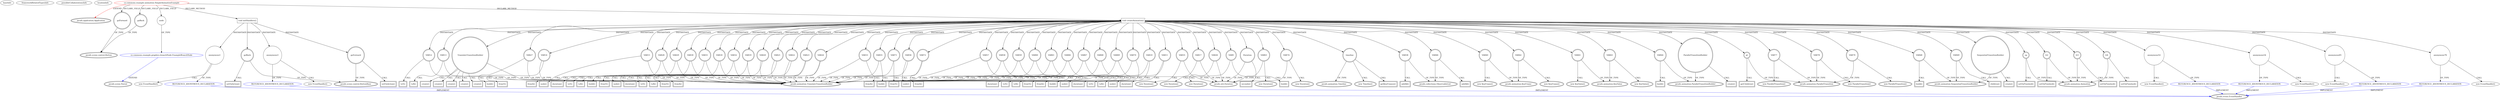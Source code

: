 digraph {
baseInfo[graphId=908,category="extension_graph",isAnonymous=false,possibleRelation=true]
frameworkRelatedTypesInfo[0="javafx.application.Application"]
possibleCollaborationsInfo[0="908~FIELD_DECLARATION-~javafx.application.Application ~javafx.scene.Parent ~false~false",1="908~CLIENT_METHOD_DECLARATION-INSTANTIATION-~javafx.application.Application ~javafx.event.EventHandler ~false~true"]
locationInfo[projectName="Maxxa-MT-common",filePath="/Maxxa-MT-common/MT-common-master/src/cz/commons/example/animation/SimpleAnimationExample.java",contextSignature="SimpleAnimationExample",graphId="908"]
0[label="cz.commons.example.animation.SimpleAnimationExample",vertexType="ROOT_CLIENT_CLASS_DECLARATION",isFrameworkType=false,color=red]
1[label="javafx.application.Application",vertexType="FRAMEWORK_CLASS_TYPE",isFrameworkType=true,peripheries=2]
2[label="goBack",vertexType="FIELD_DECLARATION",isFrameworkType=true,peripheries=2,shape=circle]
3[label="javafx.scene.control.Button",vertexType="FRAMEWORK_CLASS_TYPE",isFrameworkType=true,peripheries=2]
4[label="goForward",vertexType="FIELD_DECLARATION",isFrameworkType=true,peripheries=2,shape=circle]
6[label="node",vertexType="FIELD_DECLARATION",isFrameworkType=false,shape=circle]
7[label="cz.commons.example.graphics.branchNode.ExampleBranchNode",vertexType="REFERENCE_CLIENT_CLASS_DECLARATION",isFrameworkType=false,color=blue]
8[label="javafx.scene.Parent",vertexType="FRAMEWORK_CLASS_TYPE",isFrameworkType=true,peripheries=2]
9[label="void initHandlers()",vertexType="CLIENT_METHOD_DECLARATION",isFrameworkType=false,shape=box]
10[label="goForward",vertexType="VARIABLE_EXPRESION",isFrameworkType=true,peripheries=2,shape=circle]
12[label="javafx.scene.control.ButtonBase",vertexType="FRAMEWORK_CLASS_TYPE",isFrameworkType=true,peripheries=2]
11[label="setOnAction()",vertexType="INSIDE_CALL",isFrameworkType=true,peripheries=2,shape=box]
14[label="anonymous1",vertexType="VARIABLE_EXPRESION",isFrameworkType=false,shape=circle]
15[label="REFERENCE_ANONYMOUS_DECLARATION",vertexType="REFERENCE_ANONYMOUS_DECLARATION",isFrameworkType=false,color=blue]
16[label="javafx.event.EventHandler",vertexType="FRAMEWORK_INTERFACE_TYPE",isFrameworkType=true,peripheries=2]
13[label="new EventHandler()",vertexType="CONSTRUCTOR_CALL",isFrameworkType=false]
17[label="goBack",vertexType="VARIABLE_EXPRESION",isFrameworkType=true,peripheries=2,shape=circle]
18[label="setOnAction()",vertexType="INSIDE_CALL",isFrameworkType=true,peripheries=2,shape=box]
21[label="anonymous3",vertexType="VARIABLE_EXPRESION",isFrameworkType=false,shape=circle]
22[label="REFERENCE_ANONYMOUS_DECLARATION",vertexType="REFERENCE_ANONYMOUS_DECLARATION",isFrameworkType=false,color=blue]
20[label="new EventHandler()",vertexType="CONSTRUCTOR_CALL",isFrameworkType=false]
41[label="void createAnimation()",vertexType="CLIENT_METHOD_DECLARATION",isFrameworkType=false,shape=box]
42[label="VAR9",vertexType="VARIABLE_EXPRESION",isFrameworkType=true,peripheries=2,shape=circle]
44[label="javafx.animation.TranslateTransitionBuilder",vertexType="FRAMEWORK_CLASS_TYPE",isFrameworkType=true,peripheries=2]
43[label="build()",vertexType="INSIDE_CALL",isFrameworkType=true,peripheries=2,shape=box]
45[label="VAR10",vertexType="VARIABLE_EXPRESION",isFrameworkType=true,peripheries=2,shape=circle]
46[label="node()",vertexType="INSIDE_CALL",isFrameworkType=true,peripheries=2,shape=box]
48[label="VAR11",vertexType="VARIABLE_EXPRESION",isFrameworkType=true,peripheries=2,shape=circle]
49[label="duration()",vertexType="INSIDE_CALL",isFrameworkType=true,peripheries=2,shape=box]
51[label="VAR12",vertexType="VARIABLE_EXPRESION",isFrameworkType=true,peripheries=2,shape=circle]
52[label="toY()",vertexType="INSIDE_CALL",isFrameworkType=true,peripheries=2,shape=box]
54[label="VAR13",vertexType="VARIABLE_EXPRESION",isFrameworkType=true,peripheries=2,shape=circle]
55[label="toX()",vertexType="INSIDE_CALL",isFrameworkType=true,peripheries=2,shape=box]
57[label="VAR14",vertexType="VARIABLE_EXPRESION",isFrameworkType=true,peripheries=2,shape=circle]
58[label="fromY()",vertexType="INSIDE_CALL",isFrameworkType=true,peripheries=2,shape=box]
60[label="VAR15",vertexType="VARIABLE_EXPRESION",isFrameworkType=true,peripheries=2,shape=circle]
61[label="fromX()",vertexType="INSIDE_CALL",isFrameworkType=true,peripheries=2,shape=box]
63[label="TranslateTransitionBuilder",vertexType="VARIABLE_EXPRESION",isFrameworkType=true,peripheries=2,shape=circle]
64[label="create()",vertexType="INSIDE_CALL",isFrameworkType=true,peripheries=2,shape=box]
67[label="VAR17",vertexType="VARIABLE_EXPRESION",isFrameworkType=true,peripheries=2,shape=circle]
68[label="javafx.util.Duration",vertexType="FRAMEWORK_CLASS_TYPE",isFrameworkType=true,peripheries=2]
66[label="new Duration()",vertexType="CONSTRUCTOR_CALL",isFrameworkType=true,peripheries=2]
69[label="VAR18",vertexType="VARIABLE_EXPRESION",isFrameworkType=true,peripheries=2,shape=circle]
70[label="build()",vertexType="INSIDE_CALL",isFrameworkType=true,peripheries=2,shape=box]
72[label="VAR19",vertexType="VARIABLE_EXPRESION",isFrameworkType=true,peripheries=2,shape=circle]
73[label="node()",vertexType="INSIDE_CALL",isFrameworkType=true,peripheries=2,shape=box]
75[label="VAR20",vertexType="VARIABLE_EXPRESION",isFrameworkType=true,peripheries=2,shape=circle]
76[label="duration()",vertexType="INSIDE_CALL",isFrameworkType=true,peripheries=2,shape=box]
78[label="VAR21",vertexType="VARIABLE_EXPRESION",isFrameworkType=true,peripheries=2,shape=circle]
79[label="toY()",vertexType="INSIDE_CALL",isFrameworkType=true,peripheries=2,shape=box]
81[label="VAR22",vertexType="VARIABLE_EXPRESION",isFrameworkType=true,peripheries=2,shape=circle]
82[label="toX()",vertexType="INSIDE_CALL",isFrameworkType=true,peripheries=2,shape=box]
84[label="VAR23",vertexType="VARIABLE_EXPRESION",isFrameworkType=true,peripheries=2,shape=circle]
85[label="fromY()",vertexType="INSIDE_CALL",isFrameworkType=true,peripheries=2,shape=box]
87[label="VAR24",vertexType="VARIABLE_EXPRESION",isFrameworkType=true,peripheries=2,shape=circle]
88[label="fromX()",vertexType="INSIDE_CALL",isFrameworkType=true,peripheries=2,shape=box]
91[label="create()",vertexType="INSIDE_CALL",isFrameworkType=true,peripheries=2,shape=box]
93[label="VAR26",vertexType="VARIABLE_EXPRESION",isFrameworkType=true,peripheries=2,shape=circle]
92[label="new Duration()",vertexType="CONSTRUCTOR_CALL",isFrameworkType=true,peripheries=2]
95[label="VAR27",vertexType="VARIABLE_EXPRESION",isFrameworkType=true,peripheries=2,shape=circle]
96[label="build()",vertexType="INSIDE_CALL",isFrameworkType=true,peripheries=2,shape=box]
98[label="VAR28",vertexType="VARIABLE_EXPRESION",isFrameworkType=true,peripheries=2,shape=circle]
99[label="node()",vertexType="INSIDE_CALL",isFrameworkType=true,peripheries=2,shape=box]
101[label="VAR29",vertexType="VARIABLE_EXPRESION",isFrameworkType=true,peripheries=2,shape=circle]
102[label="duration()",vertexType="INSIDE_CALL",isFrameworkType=true,peripheries=2,shape=box]
104[label="VAR30",vertexType="VARIABLE_EXPRESION",isFrameworkType=true,peripheries=2,shape=circle]
105[label="toY()",vertexType="INSIDE_CALL",isFrameworkType=true,peripheries=2,shape=box]
107[label="VAR31",vertexType="VARIABLE_EXPRESION",isFrameworkType=true,peripheries=2,shape=circle]
108[label="toX()",vertexType="INSIDE_CALL",isFrameworkType=true,peripheries=2,shape=box]
110[label="VAR32",vertexType="VARIABLE_EXPRESION",isFrameworkType=true,peripheries=2,shape=circle]
111[label="fromY()",vertexType="INSIDE_CALL",isFrameworkType=true,peripheries=2,shape=box]
113[label="VAR33",vertexType="VARIABLE_EXPRESION",isFrameworkType=true,peripheries=2,shape=circle]
114[label="fromX()",vertexType="INSIDE_CALL",isFrameworkType=true,peripheries=2,shape=box]
117[label="create()",vertexType="INSIDE_CALL",isFrameworkType=true,peripheries=2,shape=box]
119[label="VAR35",vertexType="VARIABLE_EXPRESION",isFrameworkType=true,peripheries=2,shape=circle]
118[label="new Duration()",vertexType="CONSTRUCTOR_CALL",isFrameworkType=true,peripheries=2]
122[label="timeline",vertexType="VARIABLE_EXPRESION",isFrameworkType=true,peripheries=2,shape=circle]
123[label="javafx.animation.Timeline",vertexType="FRAMEWORK_CLASS_TYPE",isFrameworkType=true,peripheries=2]
121[label="new Timeline()",vertexType="CONSTRUCTOR_CALL",isFrameworkType=true,peripheries=2]
124[label="Duration",vertexType="VARIABLE_EXPRESION",isFrameworkType=true,peripheries=2,shape=circle]
125[label="seconds()",vertexType="INSIDE_CALL",isFrameworkType=true,peripheries=2,shape=box]
127[label="VAR38",vertexType="VARIABLE_EXPRESION",isFrameworkType=true,peripheries=2,shape=circle]
129[label="javafx.collections.ObservableList",vertexType="FRAMEWORK_INTERFACE_TYPE",isFrameworkType=true,peripheries=2]
128[label="addAll()",vertexType="INSIDE_CALL",isFrameworkType=true,peripheries=2,shape=box]
131[label="getKeyFrames()",vertexType="INSIDE_CALL",isFrameworkType=true,peripheries=2,shape=box]
133[label="VAR40",vertexType="VARIABLE_EXPRESION",isFrameworkType=true,peripheries=2,shape=circle]
134[label="javafx.animation.KeyFrame",vertexType="FRAMEWORK_CLASS_TYPE",isFrameworkType=true,peripheries=2]
132[label="new KeyFrame()",vertexType="CONSTRUCTOR_CALL",isFrameworkType=true,peripheries=2]
136[label="VAR41",vertexType="VARIABLE_EXPRESION",isFrameworkType=true,peripheries=2,shape=circle]
137[label="javafx.animation.KeyValue",vertexType="FRAMEWORK_CLASS_TYPE",isFrameworkType=true,peripheries=2]
135[label="new KeyValue()",vertexType="CONSTRUCTOR_CALL",isFrameworkType=true,peripheries=2]
139[label="VAR42",vertexType="VARIABLE_EXPRESION",isFrameworkType=true,peripheries=2,shape=circle]
138[label="new KeyFrame()",vertexType="CONSTRUCTOR_CALL",isFrameworkType=true,peripheries=2]
142[label="VAR43",vertexType="VARIABLE_EXPRESION",isFrameworkType=true,peripheries=2,shape=circle]
141[label="new KeyValue()",vertexType="CONSTRUCTOR_CALL",isFrameworkType=true,peripheries=2]
144[label="VAR44",vertexType="VARIABLE_EXPRESION",isFrameworkType=true,peripheries=2,shape=circle]
146[label="javafx.animation.ParallelTransitionBuilder",vertexType="FRAMEWORK_CLASS_TYPE",isFrameworkType=true,peripheries=2]
145[label="build()",vertexType="INSIDE_CALL",isFrameworkType=true,peripheries=2,shape=box]
147[label="ParallelTransitionBuilder",vertexType="VARIABLE_EXPRESION",isFrameworkType=true,peripheries=2,shape=circle]
148[label="create()",vertexType="INSIDE_CALL",isFrameworkType=true,peripheries=2,shape=box]
150[label="VAR46",vertexType="VARIABLE_EXPRESION",isFrameworkType=true,peripheries=2,shape=circle]
151[label="addAll()",vertexType="INSIDE_CALL",isFrameworkType=true,peripheries=2,shape=box]
153[label="pt",vertexType="VARIABLE_EXPRESION",isFrameworkType=true,peripheries=2,shape=circle]
155[label="javafx.animation.ParallelTransition",vertexType="FRAMEWORK_CLASS_TYPE",isFrameworkType=true,peripheries=2]
154[label="getChildren()",vertexType="INSIDE_CALL",isFrameworkType=true,peripheries=2,shape=box]
156[label="VAR48",vertexType="VARIABLE_EXPRESION",isFrameworkType=true,peripheries=2,shape=circle]
158[label="javafx.animation.SequentialTransitionBuilder",vertexType="FRAMEWORK_CLASS_TYPE",isFrameworkType=true,peripheries=2]
157[label="build()",vertexType="INSIDE_CALL",isFrameworkType=true,peripheries=2,shape=box]
159[label="VAR49",vertexType="VARIABLE_EXPRESION",isFrameworkType=true,peripheries=2,shape=circle]
160[label="children()",vertexType="INSIDE_CALL",isFrameworkType=true,peripheries=2,shape=box]
162[label="SequentialTransitionBuilder",vertexType="VARIABLE_EXPRESION",isFrameworkType=true,peripheries=2,shape=circle]
163[label="create()",vertexType="INSIDE_CALL",isFrameworkType=true,peripheries=2,shape=box]
165[label="sq",vertexType="VARIABLE_EXPRESION",isFrameworkType=true,peripheries=2,shape=circle]
167[label="javafx.animation.Animation",vertexType="FRAMEWORK_CLASS_TYPE",isFrameworkType=true,peripheries=2]
166[label="setOnFinished()",vertexType="INSIDE_CALL",isFrameworkType=true,peripheries=2,shape=box]
169[label="anonymous52",vertexType="VARIABLE_EXPRESION",isFrameworkType=false,shape=circle]
170[label="REFERENCE_ANONYMOUS_DECLARATION",vertexType="REFERENCE_ANONYMOUS_DECLARATION",isFrameworkType=false,color=blue]
168[label="new EventHandler()",vertexType="CONSTRUCTOR_CALL",isFrameworkType=false]
172[label="tt2",vertexType="VARIABLE_EXPRESION",isFrameworkType=true,peripheries=2,shape=circle]
173[label="setOnFinished()",vertexType="INSIDE_CALL",isFrameworkType=true,peripheries=2,shape=box]
176[label="anonymous54",vertexType="VARIABLE_EXPRESION",isFrameworkType=false,shape=circle]
177[label="REFERENCE_ANONYMOUS_DECLARATION",vertexType="REFERENCE_ANONYMOUS_DECLARATION",isFrameworkType=false,color=blue]
175[label="new EventHandler()",vertexType="CONSTRUCTOR_CALL",isFrameworkType=false]
179[label="VAR55",vertexType="VARIABLE_EXPRESION",isFrameworkType=true,peripheries=2,shape=circle]
180[label="build()",vertexType="INSIDE_CALL",isFrameworkType=true,peripheries=2,shape=box]
182[label="VAR56",vertexType="VARIABLE_EXPRESION",isFrameworkType=true,peripheries=2,shape=circle]
183[label="node()",vertexType="INSIDE_CALL",isFrameworkType=true,peripheries=2,shape=box]
185[label="VAR57",vertexType="VARIABLE_EXPRESION",isFrameworkType=true,peripheries=2,shape=circle]
186[label="duration()",vertexType="INSIDE_CALL",isFrameworkType=true,peripheries=2,shape=box]
188[label="VAR58",vertexType="VARIABLE_EXPRESION",isFrameworkType=true,peripheries=2,shape=circle]
189[label="toY()",vertexType="INSIDE_CALL",isFrameworkType=true,peripheries=2,shape=box]
191[label="VAR59",vertexType="VARIABLE_EXPRESION",isFrameworkType=true,peripheries=2,shape=circle]
192[label="toX()",vertexType="INSIDE_CALL",isFrameworkType=true,peripheries=2,shape=box]
194[label="VAR60",vertexType="VARIABLE_EXPRESION",isFrameworkType=true,peripheries=2,shape=circle]
195[label="fromY()",vertexType="INSIDE_CALL",isFrameworkType=true,peripheries=2,shape=box]
197[label="VAR61",vertexType="VARIABLE_EXPRESION",isFrameworkType=true,peripheries=2,shape=circle]
198[label="fromX()",vertexType="INSIDE_CALL",isFrameworkType=true,peripheries=2,shape=box]
201[label="create()",vertexType="INSIDE_CALL",isFrameworkType=true,peripheries=2,shape=box]
203[label="VAR63",vertexType="VARIABLE_EXPRESION",isFrameworkType=true,peripheries=2,shape=circle]
202[label="new Duration()",vertexType="CONSTRUCTOR_CALL",isFrameworkType=true,peripheries=2]
205[label="tt3",vertexType="VARIABLE_EXPRESION",isFrameworkType=true,peripheries=2,shape=circle]
206[label="setOnFinished()",vertexType="INSIDE_CALL",isFrameworkType=true,peripheries=2,shape=box]
209[label="anonymous65",vertexType="VARIABLE_EXPRESION",isFrameworkType=false,shape=circle]
210[label="REFERENCE_ANONYMOUS_DECLARATION",vertexType="REFERENCE_ANONYMOUS_DECLARATION",isFrameworkType=false,color=blue]
208[label="new EventHandler()",vertexType="CONSTRUCTOR_CALL",isFrameworkType=false]
212[label="VAR66",vertexType="VARIABLE_EXPRESION",isFrameworkType=true,peripheries=2,shape=circle]
213[label="build()",vertexType="INSIDE_CALL",isFrameworkType=true,peripheries=2,shape=box]
215[label="VAR67",vertexType="VARIABLE_EXPRESION",isFrameworkType=true,peripheries=2,shape=circle]
216[label="node()",vertexType="INSIDE_CALL",isFrameworkType=true,peripheries=2,shape=box]
218[label="VAR68",vertexType="VARIABLE_EXPRESION",isFrameworkType=true,peripheries=2,shape=circle]
219[label="duration()",vertexType="INSIDE_CALL",isFrameworkType=true,peripheries=2,shape=box]
221[label="VAR69",vertexType="VARIABLE_EXPRESION",isFrameworkType=true,peripheries=2,shape=circle]
222[label="toY()",vertexType="INSIDE_CALL",isFrameworkType=true,peripheries=2,shape=box]
224[label="VAR70",vertexType="VARIABLE_EXPRESION",isFrameworkType=true,peripheries=2,shape=circle]
225[label="toX()",vertexType="INSIDE_CALL",isFrameworkType=true,peripheries=2,shape=box]
227[label="VAR71",vertexType="VARIABLE_EXPRESION",isFrameworkType=true,peripheries=2,shape=circle]
228[label="fromY()",vertexType="INSIDE_CALL",isFrameworkType=true,peripheries=2,shape=box]
230[label="VAR72",vertexType="VARIABLE_EXPRESION",isFrameworkType=true,peripheries=2,shape=circle]
231[label="fromX()",vertexType="INSIDE_CALL",isFrameworkType=true,peripheries=2,shape=box]
234[label="create()",vertexType="INSIDE_CALL",isFrameworkType=true,peripheries=2,shape=box]
236[label="VAR74",vertexType="VARIABLE_EXPRESION",isFrameworkType=true,peripheries=2,shape=circle]
235[label="new Duration()",vertexType="CONSTRUCTOR_CALL",isFrameworkType=true,peripheries=2]
238[label="tt4",vertexType="VARIABLE_EXPRESION",isFrameworkType=true,peripheries=2,shape=circle]
239[label="setOnFinished()",vertexType="INSIDE_CALL",isFrameworkType=true,peripheries=2,shape=box]
242[label="anonymous76",vertexType="VARIABLE_EXPRESION",isFrameworkType=false,shape=circle]
243[label="REFERENCE_ANONYMOUS_DECLARATION",vertexType="REFERENCE_ANONYMOUS_DECLARATION",isFrameworkType=false,color=blue]
241[label="new EventHandler()",vertexType="CONSTRUCTOR_CALL",isFrameworkType=false]
246[label="VAR77",vertexType="VARIABLE_EXPRESION",isFrameworkType=true,peripheries=2,shape=circle]
245[label="new ParallelTransition()",vertexType="CONSTRUCTOR_CALL",isFrameworkType=true,peripheries=2]
249[label="VAR78",vertexType="VARIABLE_EXPRESION",isFrameworkType=true,peripheries=2,shape=circle]
248[label="new ParallelTransition()",vertexType="CONSTRUCTOR_CALL",isFrameworkType=true,peripheries=2]
252[label="VAR79",vertexType="VARIABLE_EXPRESION",isFrameworkType=true,peripheries=2,shape=circle]
251[label="new ParallelTransition()",vertexType="CONSTRUCTOR_CALL",isFrameworkType=true,peripheries=2]
0->1[label="EXTEND",color=red]
0->2[label="DECLARE_FIELD"]
2->3[label="OF_TYPE"]
0->4[label="DECLARE_FIELD"]
4->3[label="OF_TYPE"]
0->6[label="DECLARE_FIELD"]
7->8[label="EXTEND",color=blue]
6->7[label="OF_TYPE"]
0->9[label="DECLARE_METHOD"]
9->10[label="INSTANTIATE"]
10->12[label="OF_TYPE"]
10->11[label="CALL"]
9->14[label="INSTANTIATE"]
15->16[label="IMPLEMENT",color=blue]
14->15[label="OF_TYPE"]
14->13[label="CALL"]
9->17[label="INSTANTIATE"]
17->12[label="OF_TYPE"]
17->18[label="CALL"]
9->21[label="INSTANTIATE"]
22->16[label="IMPLEMENT",color=blue]
21->22[label="OF_TYPE"]
21->20[label="CALL"]
0->41[label="DECLARE_METHOD"]
41->42[label="INSTANTIATE"]
42->44[label="OF_TYPE"]
42->43[label="CALL"]
41->45[label="INSTANTIATE"]
45->44[label="OF_TYPE"]
45->46[label="CALL"]
41->48[label="INSTANTIATE"]
48->44[label="OF_TYPE"]
48->49[label="CALL"]
41->51[label="INSTANTIATE"]
51->44[label="OF_TYPE"]
51->52[label="CALL"]
41->54[label="INSTANTIATE"]
54->44[label="OF_TYPE"]
54->55[label="CALL"]
41->57[label="INSTANTIATE"]
57->44[label="OF_TYPE"]
57->58[label="CALL"]
41->60[label="INSTANTIATE"]
60->44[label="OF_TYPE"]
60->61[label="CALL"]
41->63[label="INSTANTIATE"]
63->44[label="OF_TYPE"]
63->64[label="CALL"]
41->67[label="INSTANTIATE"]
67->68[label="OF_TYPE"]
67->66[label="CALL"]
41->69[label="INSTANTIATE"]
69->44[label="OF_TYPE"]
69->70[label="CALL"]
41->72[label="INSTANTIATE"]
72->44[label="OF_TYPE"]
72->73[label="CALL"]
41->75[label="INSTANTIATE"]
75->44[label="OF_TYPE"]
75->76[label="CALL"]
41->78[label="INSTANTIATE"]
78->44[label="OF_TYPE"]
78->79[label="CALL"]
41->81[label="INSTANTIATE"]
81->44[label="OF_TYPE"]
81->82[label="CALL"]
41->84[label="INSTANTIATE"]
84->44[label="OF_TYPE"]
84->85[label="CALL"]
41->87[label="INSTANTIATE"]
87->44[label="OF_TYPE"]
87->88[label="CALL"]
63->91[label="CALL"]
41->93[label="INSTANTIATE"]
93->68[label="OF_TYPE"]
93->92[label="CALL"]
41->95[label="INSTANTIATE"]
95->44[label="OF_TYPE"]
95->96[label="CALL"]
41->98[label="INSTANTIATE"]
98->44[label="OF_TYPE"]
98->99[label="CALL"]
41->101[label="INSTANTIATE"]
101->44[label="OF_TYPE"]
101->102[label="CALL"]
41->104[label="INSTANTIATE"]
104->44[label="OF_TYPE"]
104->105[label="CALL"]
41->107[label="INSTANTIATE"]
107->44[label="OF_TYPE"]
107->108[label="CALL"]
41->110[label="INSTANTIATE"]
110->44[label="OF_TYPE"]
110->111[label="CALL"]
41->113[label="INSTANTIATE"]
113->44[label="OF_TYPE"]
113->114[label="CALL"]
63->117[label="CALL"]
41->119[label="INSTANTIATE"]
119->68[label="OF_TYPE"]
119->118[label="CALL"]
41->122[label="INSTANTIATE"]
122->123[label="OF_TYPE"]
122->121[label="CALL"]
41->124[label="INSTANTIATE"]
124->68[label="OF_TYPE"]
124->125[label="CALL"]
41->127[label="INSTANTIATE"]
127->129[label="OF_TYPE"]
127->128[label="CALL"]
122->131[label="CALL"]
41->133[label="INSTANTIATE"]
133->134[label="OF_TYPE"]
133->132[label="CALL"]
41->136[label="INSTANTIATE"]
136->137[label="OF_TYPE"]
136->135[label="CALL"]
41->139[label="INSTANTIATE"]
139->134[label="OF_TYPE"]
139->138[label="CALL"]
41->142[label="INSTANTIATE"]
142->137[label="OF_TYPE"]
142->141[label="CALL"]
41->144[label="INSTANTIATE"]
144->146[label="OF_TYPE"]
144->145[label="CALL"]
41->147[label="INSTANTIATE"]
147->146[label="OF_TYPE"]
147->148[label="CALL"]
41->150[label="INSTANTIATE"]
150->129[label="OF_TYPE"]
150->151[label="CALL"]
41->153[label="INSTANTIATE"]
153->155[label="OF_TYPE"]
153->154[label="CALL"]
41->156[label="INSTANTIATE"]
156->158[label="OF_TYPE"]
156->157[label="CALL"]
41->159[label="INSTANTIATE"]
159->158[label="OF_TYPE"]
159->160[label="CALL"]
41->162[label="INSTANTIATE"]
162->158[label="OF_TYPE"]
162->163[label="CALL"]
41->165[label="INSTANTIATE"]
165->167[label="OF_TYPE"]
165->166[label="CALL"]
41->169[label="INSTANTIATE"]
170->16[label="IMPLEMENT",color=blue]
169->170[label="OF_TYPE"]
169->168[label="CALL"]
41->172[label="INSTANTIATE"]
172->167[label="OF_TYPE"]
172->173[label="CALL"]
41->176[label="INSTANTIATE"]
177->16[label="IMPLEMENT",color=blue]
176->177[label="OF_TYPE"]
176->175[label="CALL"]
41->179[label="INSTANTIATE"]
179->44[label="OF_TYPE"]
179->180[label="CALL"]
41->182[label="INSTANTIATE"]
182->44[label="OF_TYPE"]
182->183[label="CALL"]
41->185[label="INSTANTIATE"]
185->44[label="OF_TYPE"]
185->186[label="CALL"]
41->188[label="INSTANTIATE"]
188->44[label="OF_TYPE"]
188->189[label="CALL"]
41->191[label="INSTANTIATE"]
191->44[label="OF_TYPE"]
191->192[label="CALL"]
41->194[label="INSTANTIATE"]
194->44[label="OF_TYPE"]
194->195[label="CALL"]
41->197[label="INSTANTIATE"]
197->44[label="OF_TYPE"]
197->198[label="CALL"]
63->201[label="CALL"]
41->203[label="INSTANTIATE"]
203->68[label="OF_TYPE"]
203->202[label="CALL"]
41->205[label="INSTANTIATE"]
205->167[label="OF_TYPE"]
205->206[label="CALL"]
41->209[label="INSTANTIATE"]
210->16[label="IMPLEMENT",color=blue]
209->210[label="OF_TYPE"]
209->208[label="CALL"]
41->212[label="INSTANTIATE"]
212->44[label="OF_TYPE"]
212->213[label="CALL"]
41->215[label="INSTANTIATE"]
215->44[label="OF_TYPE"]
215->216[label="CALL"]
41->218[label="INSTANTIATE"]
218->44[label="OF_TYPE"]
218->219[label="CALL"]
41->221[label="INSTANTIATE"]
221->44[label="OF_TYPE"]
221->222[label="CALL"]
41->224[label="INSTANTIATE"]
224->44[label="OF_TYPE"]
224->225[label="CALL"]
41->227[label="INSTANTIATE"]
227->44[label="OF_TYPE"]
227->228[label="CALL"]
41->230[label="INSTANTIATE"]
230->44[label="OF_TYPE"]
230->231[label="CALL"]
63->234[label="CALL"]
41->236[label="INSTANTIATE"]
236->68[label="OF_TYPE"]
236->235[label="CALL"]
41->238[label="INSTANTIATE"]
238->167[label="OF_TYPE"]
238->239[label="CALL"]
41->242[label="INSTANTIATE"]
243->16[label="IMPLEMENT",color=blue]
242->243[label="OF_TYPE"]
242->241[label="CALL"]
41->246[label="INSTANTIATE"]
246->155[label="OF_TYPE"]
246->245[label="CALL"]
41->249[label="INSTANTIATE"]
249->155[label="OF_TYPE"]
249->248[label="CALL"]
41->252[label="INSTANTIATE"]
252->155[label="OF_TYPE"]
252->251[label="CALL"]
}
